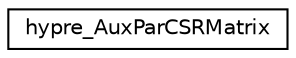 digraph "Graphical Class Hierarchy"
{
 // LATEX_PDF_SIZE
  edge [fontname="Helvetica",fontsize="10",labelfontname="Helvetica",labelfontsize="10"];
  node [fontname="Helvetica",fontsize="10",shape=record];
  rankdir="LR";
  Node0 [label="hypre_AuxParCSRMatrix",height=0.2,width=0.4,color="black", fillcolor="white", style="filled",URL="$structhypre___aux_par_c_s_r_matrix.html",tooltip=" "];
}
